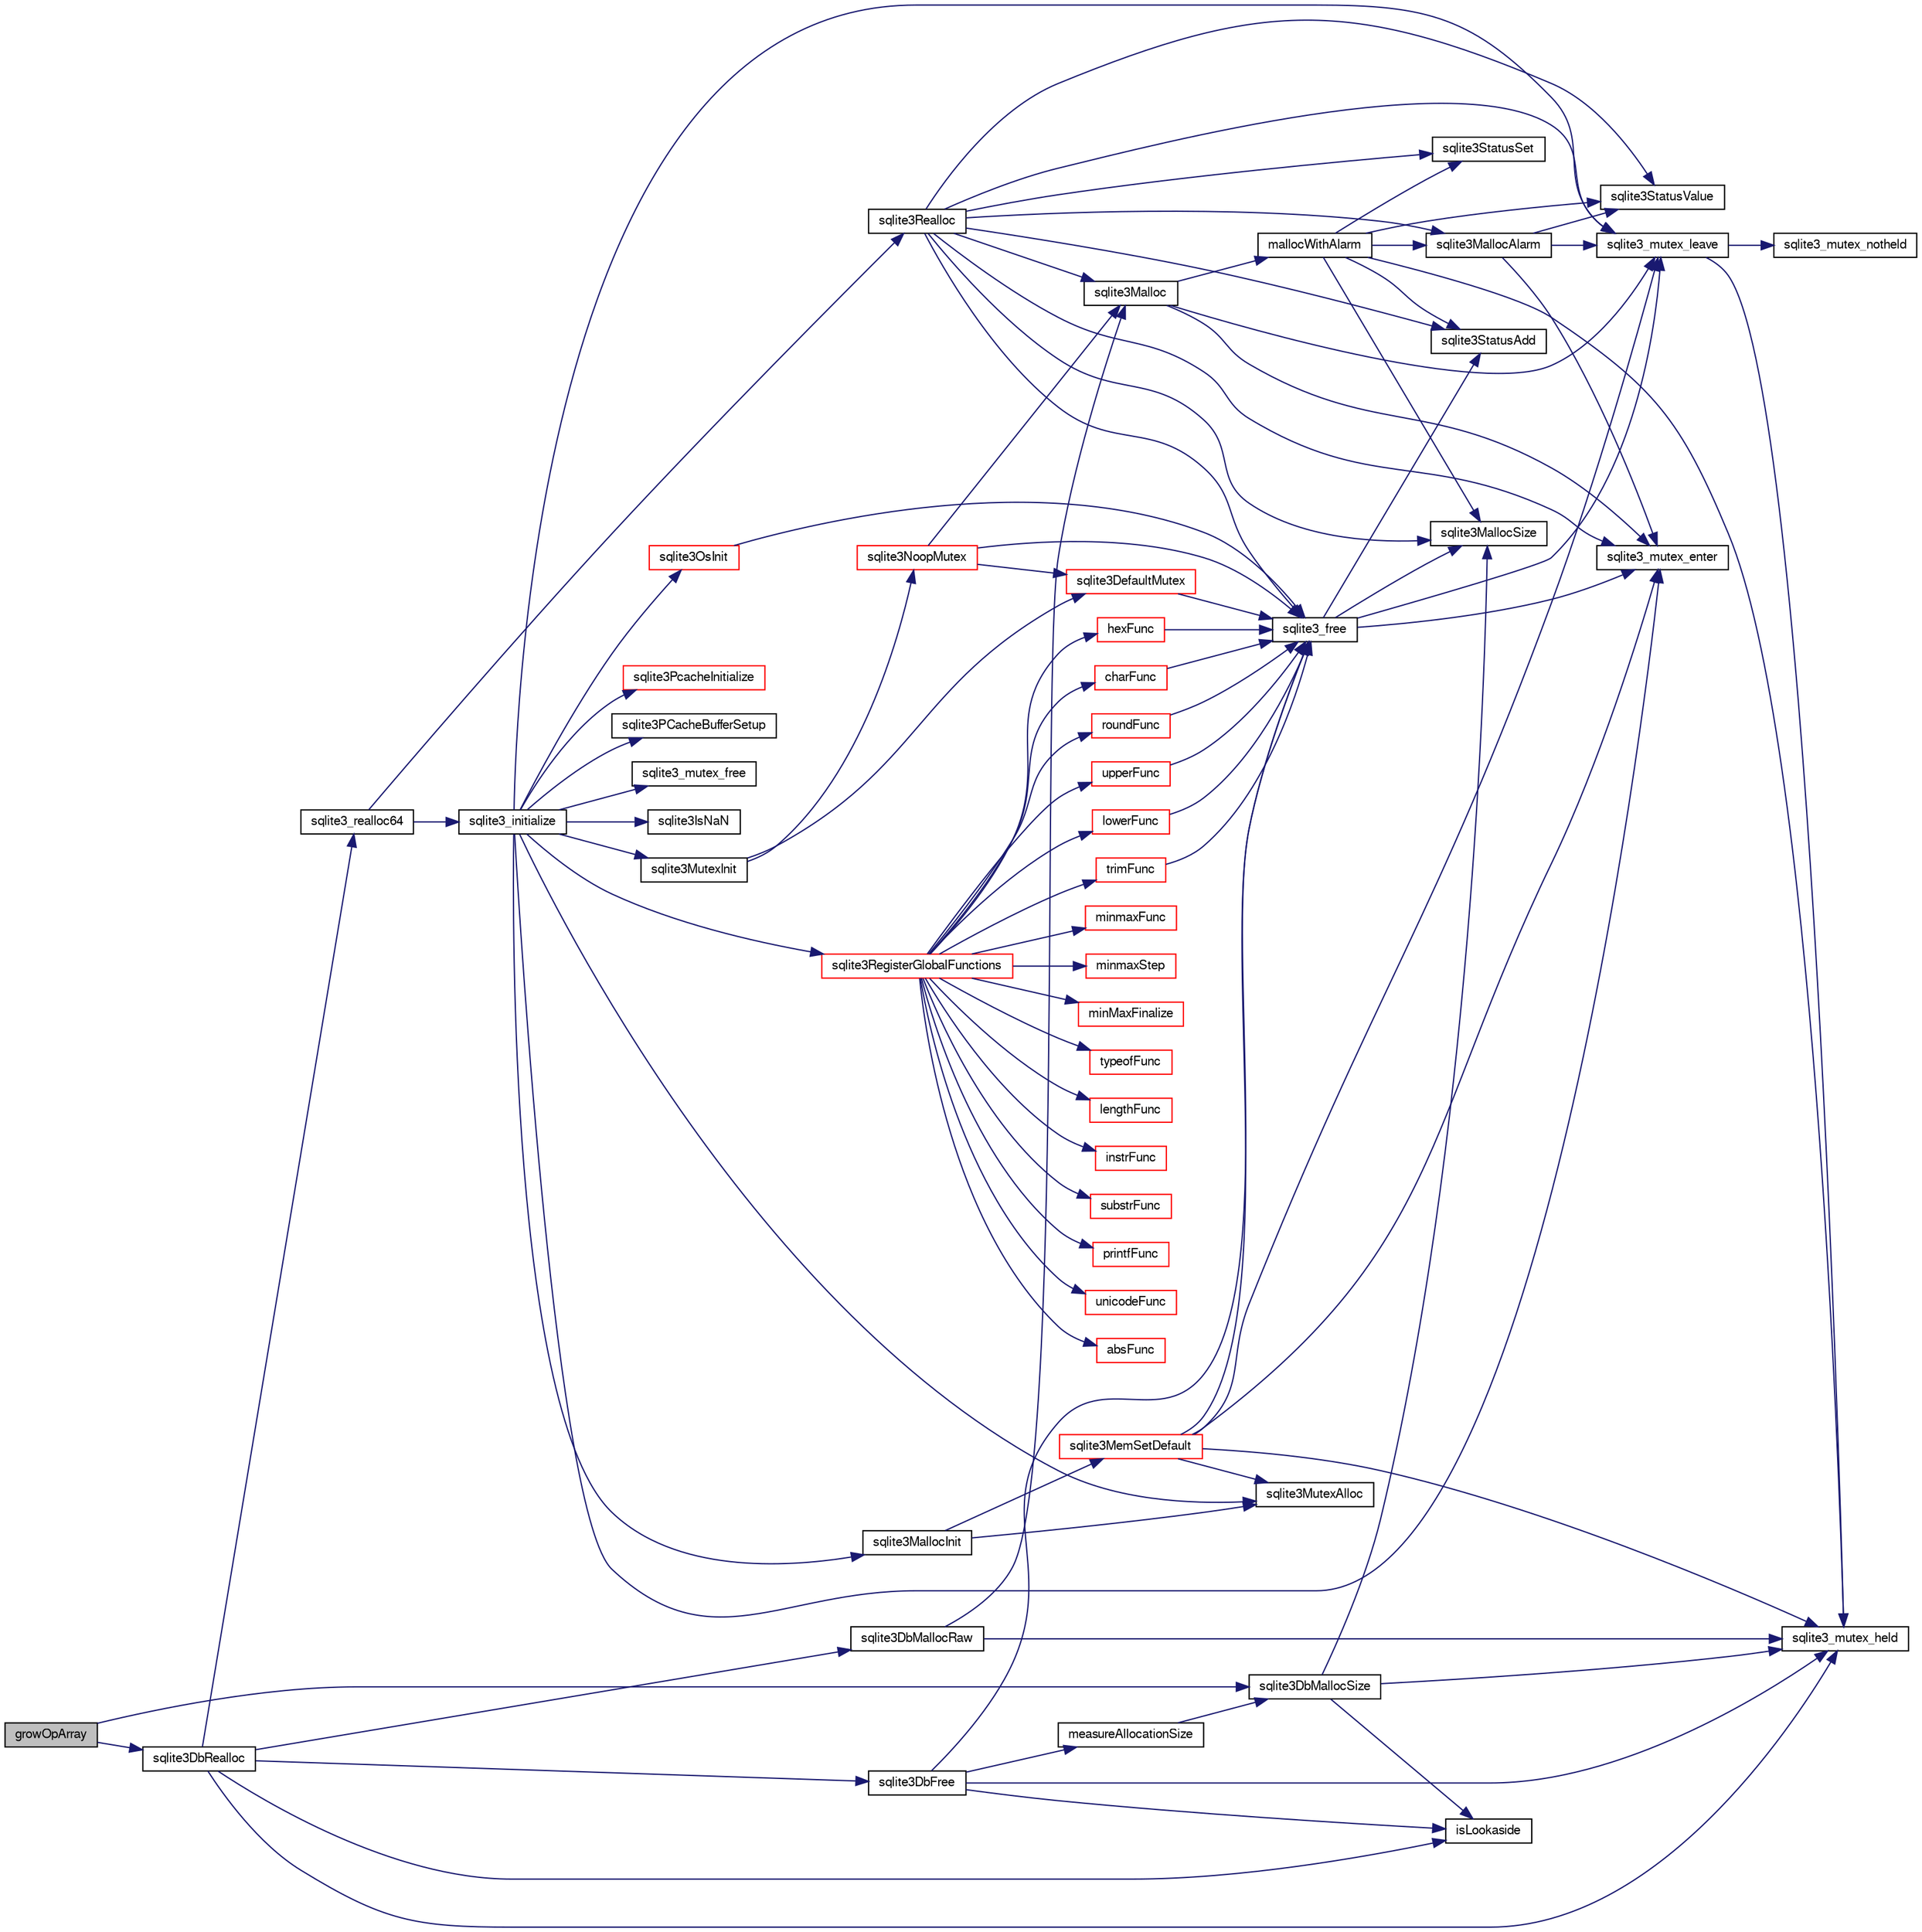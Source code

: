 digraph "growOpArray"
{
  edge [fontname="FreeSans",fontsize="10",labelfontname="FreeSans",labelfontsize="10"];
  node [fontname="FreeSans",fontsize="10",shape=record];
  rankdir="LR";
  Node135738 [label="growOpArray",height=0.2,width=0.4,color="black", fillcolor="grey75", style="filled", fontcolor="black"];
  Node135738 -> Node135739 [color="midnightblue",fontsize="10",style="solid",fontname="FreeSans"];
  Node135739 [label="sqlite3DbRealloc",height=0.2,width=0.4,color="black", fillcolor="white", style="filled",URL="$sqlite3_8c.html#ae028f4902a9d29bcaf310ff289ee87dc"];
  Node135739 -> Node135740 [color="midnightblue",fontsize="10",style="solid",fontname="FreeSans"];
  Node135740 [label="sqlite3_mutex_held",height=0.2,width=0.4,color="black", fillcolor="white", style="filled",URL="$sqlite3_8c.html#acf77da68932b6bc163c5e68547ecc3e7"];
  Node135739 -> Node135741 [color="midnightblue",fontsize="10",style="solid",fontname="FreeSans"];
  Node135741 [label="sqlite3DbMallocRaw",height=0.2,width=0.4,color="black", fillcolor="white", style="filled",URL="$sqlite3_8c.html#abbe8be0cf7175e11ddc3e2218fad924e"];
  Node135741 -> Node135740 [color="midnightblue",fontsize="10",style="solid",fontname="FreeSans"];
  Node135741 -> Node135742 [color="midnightblue",fontsize="10",style="solid",fontname="FreeSans"];
  Node135742 [label="sqlite3Malloc",height=0.2,width=0.4,color="black", fillcolor="white", style="filled",URL="$sqlite3_8c.html#a361a2eaa846b1885f123abe46f5d8b2b"];
  Node135742 -> Node135743 [color="midnightblue",fontsize="10",style="solid",fontname="FreeSans"];
  Node135743 [label="sqlite3_mutex_enter",height=0.2,width=0.4,color="black", fillcolor="white", style="filled",URL="$sqlite3_8c.html#a1c12cde690bd89f104de5cbad12a6bf5"];
  Node135742 -> Node135744 [color="midnightblue",fontsize="10",style="solid",fontname="FreeSans"];
  Node135744 [label="mallocWithAlarm",height=0.2,width=0.4,color="black", fillcolor="white", style="filled",URL="$sqlite3_8c.html#ab070d5cf8e48ec8a6a43cf025d48598b"];
  Node135744 -> Node135740 [color="midnightblue",fontsize="10",style="solid",fontname="FreeSans"];
  Node135744 -> Node135745 [color="midnightblue",fontsize="10",style="solid",fontname="FreeSans"];
  Node135745 [label="sqlite3StatusSet",height=0.2,width=0.4,color="black", fillcolor="white", style="filled",URL="$sqlite3_8c.html#afec7586c01fcb5ea17dc9d7725a589d9"];
  Node135744 -> Node135746 [color="midnightblue",fontsize="10",style="solid",fontname="FreeSans"];
  Node135746 [label="sqlite3StatusValue",height=0.2,width=0.4,color="black", fillcolor="white", style="filled",URL="$sqlite3_8c.html#a30b8ac296c6e200c1fa57708d52c6ef6"];
  Node135744 -> Node135747 [color="midnightblue",fontsize="10",style="solid",fontname="FreeSans"];
  Node135747 [label="sqlite3MallocAlarm",height=0.2,width=0.4,color="black", fillcolor="white", style="filled",URL="$sqlite3_8c.html#ada66988e8471d1198f3219c062377508"];
  Node135747 -> Node135746 [color="midnightblue",fontsize="10",style="solid",fontname="FreeSans"];
  Node135747 -> Node135748 [color="midnightblue",fontsize="10",style="solid",fontname="FreeSans"];
  Node135748 [label="sqlite3_mutex_leave",height=0.2,width=0.4,color="black", fillcolor="white", style="filled",URL="$sqlite3_8c.html#a5838d235601dbd3c1fa993555c6bcc93"];
  Node135748 -> Node135740 [color="midnightblue",fontsize="10",style="solid",fontname="FreeSans"];
  Node135748 -> Node135749 [color="midnightblue",fontsize="10",style="solid",fontname="FreeSans"];
  Node135749 [label="sqlite3_mutex_notheld",height=0.2,width=0.4,color="black", fillcolor="white", style="filled",URL="$sqlite3_8c.html#a83967c837c1c000d3b5adcfaa688f5dc"];
  Node135747 -> Node135743 [color="midnightblue",fontsize="10",style="solid",fontname="FreeSans"];
  Node135744 -> Node135750 [color="midnightblue",fontsize="10",style="solid",fontname="FreeSans"];
  Node135750 [label="sqlite3MallocSize",height=0.2,width=0.4,color="black", fillcolor="white", style="filled",URL="$sqlite3_8c.html#acf5d2a5f35270bafb050bd2def576955"];
  Node135744 -> Node135751 [color="midnightblue",fontsize="10",style="solid",fontname="FreeSans"];
  Node135751 [label="sqlite3StatusAdd",height=0.2,width=0.4,color="black", fillcolor="white", style="filled",URL="$sqlite3_8c.html#afa029f93586aeab4cc85360905dae9cd"];
  Node135742 -> Node135748 [color="midnightblue",fontsize="10",style="solid",fontname="FreeSans"];
  Node135739 -> Node135752 [color="midnightblue",fontsize="10",style="solid",fontname="FreeSans"];
  Node135752 [label="isLookaside",height=0.2,width=0.4,color="black", fillcolor="white", style="filled",URL="$sqlite3_8c.html#a770fa05ff9717b75e16f4d968a77b897"];
  Node135739 -> Node135753 [color="midnightblue",fontsize="10",style="solid",fontname="FreeSans"];
  Node135753 [label="sqlite3DbFree",height=0.2,width=0.4,color="black", fillcolor="white", style="filled",URL="$sqlite3_8c.html#ac70ab821a6607b4a1b909582dc37a069"];
  Node135753 -> Node135740 [color="midnightblue",fontsize="10",style="solid",fontname="FreeSans"];
  Node135753 -> Node135754 [color="midnightblue",fontsize="10",style="solid",fontname="FreeSans"];
  Node135754 [label="measureAllocationSize",height=0.2,width=0.4,color="black", fillcolor="white", style="filled",URL="$sqlite3_8c.html#a45731e644a22fdb756e2b6337224217a"];
  Node135754 -> Node135755 [color="midnightblue",fontsize="10",style="solid",fontname="FreeSans"];
  Node135755 [label="sqlite3DbMallocSize",height=0.2,width=0.4,color="black", fillcolor="white", style="filled",URL="$sqlite3_8c.html#aa397e5a8a03495203a0767abf0a71f86"];
  Node135755 -> Node135750 [color="midnightblue",fontsize="10",style="solid",fontname="FreeSans"];
  Node135755 -> Node135740 [color="midnightblue",fontsize="10",style="solid",fontname="FreeSans"];
  Node135755 -> Node135752 [color="midnightblue",fontsize="10",style="solid",fontname="FreeSans"];
  Node135753 -> Node135752 [color="midnightblue",fontsize="10",style="solid",fontname="FreeSans"];
  Node135753 -> Node135756 [color="midnightblue",fontsize="10",style="solid",fontname="FreeSans"];
  Node135756 [label="sqlite3_free",height=0.2,width=0.4,color="black", fillcolor="white", style="filled",URL="$sqlite3_8c.html#a6552349e36a8a691af5487999ab09519"];
  Node135756 -> Node135743 [color="midnightblue",fontsize="10",style="solid",fontname="FreeSans"];
  Node135756 -> Node135751 [color="midnightblue",fontsize="10",style="solid",fontname="FreeSans"];
  Node135756 -> Node135750 [color="midnightblue",fontsize="10",style="solid",fontname="FreeSans"];
  Node135756 -> Node135748 [color="midnightblue",fontsize="10",style="solid",fontname="FreeSans"];
  Node135739 -> Node135757 [color="midnightblue",fontsize="10",style="solid",fontname="FreeSans"];
  Node135757 [label="sqlite3_realloc64",height=0.2,width=0.4,color="black", fillcolor="white", style="filled",URL="$sqlite3_8c.html#a3765a714077ee547e811034236dc9ecd"];
  Node135757 -> Node135758 [color="midnightblue",fontsize="10",style="solid",fontname="FreeSans"];
  Node135758 [label="sqlite3_initialize",height=0.2,width=0.4,color="black", fillcolor="white", style="filled",URL="$sqlite3_8c.html#ab0c0ee2d5d4cf8b28e9572296a8861df"];
  Node135758 -> Node135759 [color="midnightblue",fontsize="10",style="solid",fontname="FreeSans"];
  Node135759 [label="sqlite3MutexInit",height=0.2,width=0.4,color="black", fillcolor="white", style="filled",URL="$sqlite3_8c.html#a7906afcdd1cdb3d0007eb932398a1158"];
  Node135759 -> Node135760 [color="midnightblue",fontsize="10",style="solid",fontname="FreeSans"];
  Node135760 [label="sqlite3DefaultMutex",height=0.2,width=0.4,color="red", fillcolor="white", style="filled",URL="$sqlite3_8c.html#ac895a71e325f9b2f9b862f737c17aca8"];
  Node135760 -> Node135756 [color="midnightblue",fontsize="10",style="solid",fontname="FreeSans"];
  Node135759 -> Node135769 [color="midnightblue",fontsize="10",style="solid",fontname="FreeSans"];
  Node135769 [label="sqlite3NoopMutex",height=0.2,width=0.4,color="red", fillcolor="white", style="filled",URL="$sqlite3_8c.html#a09742cde9ef371d94f8201d2cdb543e4"];
  Node135769 -> Node135742 [color="midnightblue",fontsize="10",style="solid",fontname="FreeSans"];
  Node135769 -> Node135756 [color="midnightblue",fontsize="10",style="solid",fontname="FreeSans"];
  Node135769 -> Node135760 [color="midnightblue",fontsize="10",style="solid",fontname="FreeSans"];
  Node135758 -> Node135777 [color="midnightblue",fontsize="10",style="solid",fontname="FreeSans"];
  Node135777 [label="sqlite3MutexAlloc",height=0.2,width=0.4,color="black", fillcolor="white", style="filled",URL="$sqlite3_8c.html#a0e3f432ee581f6876b590e7ad7e84e19"];
  Node135758 -> Node135743 [color="midnightblue",fontsize="10",style="solid",fontname="FreeSans"];
  Node135758 -> Node135778 [color="midnightblue",fontsize="10",style="solid",fontname="FreeSans"];
  Node135778 [label="sqlite3MallocInit",height=0.2,width=0.4,color="black", fillcolor="white", style="filled",URL="$sqlite3_8c.html#a9e06f9e7cad0d83ce80ab493c9533552"];
  Node135778 -> Node135779 [color="midnightblue",fontsize="10",style="solid",fontname="FreeSans"];
  Node135779 [label="sqlite3MemSetDefault",height=0.2,width=0.4,color="red", fillcolor="white", style="filled",URL="$sqlite3_8c.html#a162fbfd727e92c5f8f72625b5ff62549"];
  Node135779 -> Node135777 [color="midnightblue",fontsize="10",style="solid",fontname="FreeSans"];
  Node135779 -> Node135743 [color="midnightblue",fontsize="10",style="solid",fontname="FreeSans"];
  Node135779 -> Node135748 [color="midnightblue",fontsize="10",style="solid",fontname="FreeSans"];
  Node135779 -> Node135740 [color="midnightblue",fontsize="10",style="solid",fontname="FreeSans"];
  Node135779 -> Node135756 [color="midnightblue",fontsize="10",style="solid",fontname="FreeSans"];
  Node135778 -> Node135777 [color="midnightblue",fontsize="10",style="solid",fontname="FreeSans"];
  Node135758 -> Node135748 [color="midnightblue",fontsize="10",style="solid",fontname="FreeSans"];
  Node135758 -> Node135866 [color="midnightblue",fontsize="10",style="solid",fontname="FreeSans"];
  Node135866 [label="sqlite3RegisterGlobalFunctions",height=0.2,width=0.4,color="red", fillcolor="white", style="filled",URL="$sqlite3_8c.html#a9f75bd111010f29e1b8d74344473c4ec"];
  Node135866 -> Node135867 [color="midnightblue",fontsize="10",style="solid",fontname="FreeSans"];
  Node135867 [label="trimFunc",height=0.2,width=0.4,color="red", fillcolor="white", style="filled",URL="$sqlite3_8c.html#afad56dbe7f08139a630156e644b14704"];
  Node135867 -> Node135756 [color="midnightblue",fontsize="10",style="solid",fontname="FreeSans"];
  Node135866 -> Node135880 [color="midnightblue",fontsize="10",style="solid",fontname="FreeSans"];
  Node135880 [label="minmaxFunc",height=0.2,width=0.4,color="red", fillcolor="white", style="filled",URL="$sqlite3_8c.html#a4d00f48b948fd73cb70bcfd1efc0bfb0"];
  Node135866 -> Node135889 [color="midnightblue",fontsize="10",style="solid",fontname="FreeSans"];
  Node135889 [label="minmaxStep",height=0.2,width=0.4,color="red", fillcolor="white", style="filled",URL="$sqlite3_8c.html#a5b4c0da0f3b61d7ff25ebd30aa22cca4"];
  Node135866 -> Node135893 [color="midnightblue",fontsize="10",style="solid",fontname="FreeSans"];
  Node135893 [label="minMaxFinalize",height=0.2,width=0.4,color="red", fillcolor="white", style="filled",URL="$sqlite3_8c.html#a0439dd90934a2dee93517c50884d5924"];
  Node135866 -> Node135894 [color="midnightblue",fontsize="10",style="solid",fontname="FreeSans"];
  Node135894 [label="typeofFunc",height=0.2,width=0.4,color="red", fillcolor="white", style="filled",URL="$sqlite3_8c.html#aba6c564ff0d6b017de448469d0fb243f"];
  Node135866 -> Node135895 [color="midnightblue",fontsize="10",style="solid",fontname="FreeSans"];
  Node135895 [label="lengthFunc",height=0.2,width=0.4,color="red", fillcolor="white", style="filled",URL="$sqlite3_8c.html#affdabf006c37c26a1c3e325badb83546"];
  Node135866 -> Node135900 [color="midnightblue",fontsize="10",style="solid",fontname="FreeSans"];
  Node135900 [label="instrFunc",height=0.2,width=0.4,color="red", fillcolor="white", style="filled",URL="$sqlite3_8c.html#a8f86ca540b92ac28aaefaa126170cf8c"];
  Node135866 -> Node135902 [color="midnightblue",fontsize="10",style="solid",fontname="FreeSans"];
  Node135902 [label="substrFunc",height=0.2,width=0.4,color="red", fillcolor="white", style="filled",URL="$sqlite3_8c.html#a8a8739d9af5589338113371e440b2734"];
  Node135866 -> Node135907 [color="midnightblue",fontsize="10",style="solid",fontname="FreeSans"];
  Node135907 [label="printfFunc",height=0.2,width=0.4,color="red", fillcolor="white", style="filled",URL="$sqlite3_8c.html#a80ca21d434c7c5b6668bee721331dda8"];
  Node135866 -> Node135909 [color="midnightblue",fontsize="10",style="solid",fontname="FreeSans"];
  Node135909 [label="unicodeFunc",height=0.2,width=0.4,color="red", fillcolor="white", style="filled",URL="$sqlite3_8c.html#a1d3d012cbe2276d8d713be80884db355"];
  Node135866 -> Node135911 [color="midnightblue",fontsize="10",style="solid",fontname="FreeSans"];
  Node135911 [label="charFunc",height=0.2,width=0.4,color="red", fillcolor="white", style="filled",URL="$sqlite3_8c.html#ab9b72ce47fcea3c3b92e816435a0fd91"];
  Node135911 -> Node135756 [color="midnightblue",fontsize="10",style="solid",fontname="FreeSans"];
  Node135866 -> Node135912 [color="midnightblue",fontsize="10",style="solid",fontname="FreeSans"];
  Node135912 [label="absFunc",height=0.2,width=0.4,color="red", fillcolor="white", style="filled",URL="$sqlite3_8c.html#af271994a34f441432d50d7095e0ed23d"];
  Node135866 -> Node135917 [color="midnightblue",fontsize="10",style="solid",fontname="FreeSans"];
  Node135917 [label="roundFunc",height=0.2,width=0.4,color="red", fillcolor="white", style="filled",URL="$sqlite3_8c.html#a8c444ba254edc27891111b76e7ba85e7"];
  Node135917 -> Node135756 [color="midnightblue",fontsize="10",style="solid",fontname="FreeSans"];
  Node135866 -> Node135920 [color="midnightblue",fontsize="10",style="solid",fontname="FreeSans"];
  Node135920 [label="upperFunc",height=0.2,width=0.4,color="red", fillcolor="white", style="filled",URL="$sqlite3_8c.html#a8f26e491f9fd893cdb476c577f39f260"];
  Node135920 -> Node135756 [color="midnightblue",fontsize="10",style="solid",fontname="FreeSans"];
  Node135866 -> Node135921 [color="midnightblue",fontsize="10",style="solid",fontname="FreeSans"];
  Node135921 [label="lowerFunc",height=0.2,width=0.4,color="red", fillcolor="white", style="filled",URL="$sqlite3_8c.html#a37a07e2d7c0cb4c521e9c334596c89a7"];
  Node135921 -> Node135756 [color="midnightblue",fontsize="10",style="solid",fontname="FreeSans"];
  Node135866 -> Node135922 [color="midnightblue",fontsize="10",style="solid",fontname="FreeSans"];
  Node135922 [label="hexFunc",height=0.2,width=0.4,color="red", fillcolor="white", style="filled",URL="$sqlite3_8c.html#a2e2cd151b75b794723d7c4f30fe57c8b"];
  Node135922 -> Node135756 [color="midnightblue",fontsize="10",style="solid",fontname="FreeSans"];
  Node135758 -> Node136014 [color="midnightblue",fontsize="10",style="solid",fontname="FreeSans"];
  Node136014 [label="sqlite3PcacheInitialize",height=0.2,width=0.4,color="red", fillcolor="white", style="filled",URL="$sqlite3_8c.html#a2902c61ddc88bea002c4d69fe4052b1f"];
  Node135758 -> Node136015 [color="midnightblue",fontsize="10",style="solid",fontname="FreeSans"];
  Node136015 [label="sqlite3OsInit",height=0.2,width=0.4,color="red", fillcolor="white", style="filled",URL="$sqlite3_8c.html#afeaa886fe1ca086a30fd278b1d069762"];
  Node136015 -> Node135756 [color="midnightblue",fontsize="10",style="solid",fontname="FreeSans"];
  Node135758 -> Node136019 [color="midnightblue",fontsize="10",style="solid",fontname="FreeSans"];
  Node136019 [label="sqlite3PCacheBufferSetup",height=0.2,width=0.4,color="black", fillcolor="white", style="filled",URL="$sqlite3_8c.html#ad18a1eebefdfbc4254f473f7b0101937"];
  Node135758 -> Node136020 [color="midnightblue",fontsize="10",style="solid",fontname="FreeSans"];
  Node136020 [label="sqlite3_mutex_free",height=0.2,width=0.4,color="black", fillcolor="white", style="filled",URL="$sqlite3_8c.html#a2db2e72e08f6873afa9c61b0ec726fec"];
  Node135758 -> Node135802 [color="midnightblue",fontsize="10",style="solid",fontname="FreeSans"];
  Node135802 [label="sqlite3IsNaN",height=0.2,width=0.4,color="black", fillcolor="white", style="filled",URL="$sqlite3_8c.html#aed4d78203877c3486765ccbc7feebb50"];
  Node135757 -> Node135791 [color="midnightblue",fontsize="10",style="solid",fontname="FreeSans"];
  Node135791 [label="sqlite3Realloc",height=0.2,width=0.4,color="black", fillcolor="white", style="filled",URL="$sqlite3_8c.html#ad53aefdfc088f622e23ffe838201fe22"];
  Node135791 -> Node135742 [color="midnightblue",fontsize="10",style="solid",fontname="FreeSans"];
  Node135791 -> Node135756 [color="midnightblue",fontsize="10",style="solid",fontname="FreeSans"];
  Node135791 -> Node135750 [color="midnightblue",fontsize="10",style="solid",fontname="FreeSans"];
  Node135791 -> Node135743 [color="midnightblue",fontsize="10",style="solid",fontname="FreeSans"];
  Node135791 -> Node135745 [color="midnightblue",fontsize="10",style="solid",fontname="FreeSans"];
  Node135791 -> Node135746 [color="midnightblue",fontsize="10",style="solid",fontname="FreeSans"];
  Node135791 -> Node135747 [color="midnightblue",fontsize="10",style="solid",fontname="FreeSans"];
  Node135791 -> Node135751 [color="midnightblue",fontsize="10",style="solid",fontname="FreeSans"];
  Node135791 -> Node135748 [color="midnightblue",fontsize="10",style="solid",fontname="FreeSans"];
  Node135738 -> Node135755 [color="midnightblue",fontsize="10",style="solid",fontname="FreeSans"];
}
